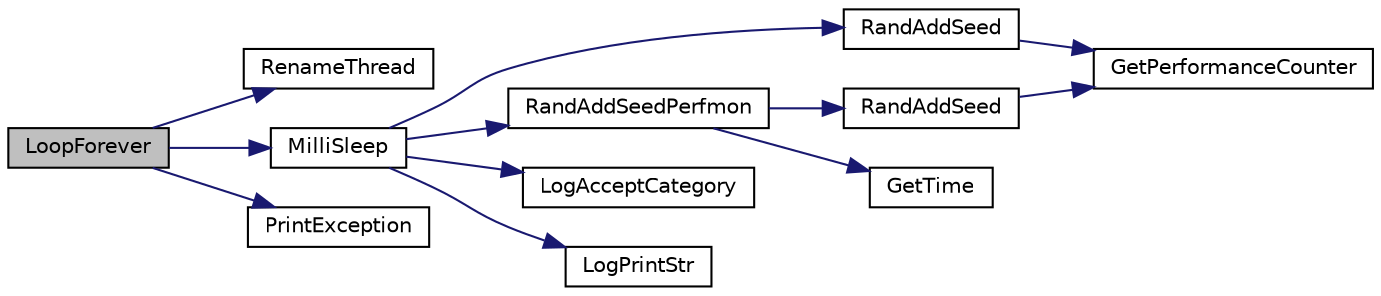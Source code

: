 digraph "LoopForever"
{
  edge [fontname="Helvetica",fontsize="10",labelfontname="Helvetica",labelfontsize="10"];
  node [fontname="Helvetica",fontsize="10",shape=record];
  rankdir="LR";
  Node1042 [label="LoopForever",height=0.2,width=0.4,color="black", fillcolor="grey75", style="filled", fontcolor="black"];
  Node1042 -> Node1043 [color="midnightblue",fontsize="10",style="solid",fontname="Helvetica"];
  Node1043 [label="RenameThread",height=0.2,width=0.4,color="black", fillcolor="white", style="filled",URL="$d8/d3c/util_8h.html#a85fc1244e0bd3c91ee7a1c05ed10ebbb"];
  Node1042 -> Node1044 [color="midnightblue",fontsize="10",style="solid",fontname="Helvetica"];
  Node1044 [label="MilliSleep",height=0.2,width=0.4,color="black", fillcolor="white", style="filled",URL="$d8/d3c/util_8h.html#ac635182d3e845eda4af4fa5ab31609da"];
  Node1044 -> Node1045 [color="midnightblue",fontsize="10",style="solid",fontname="Helvetica"];
  Node1045 [label="RandAddSeed",height=0.2,width=0.4,color="black", fillcolor="white", style="filled",URL="$d8/d3c/util_8h.html#ab699fbdf803610a4e2060fd87787f7e0"];
  Node1045 -> Node1046 [color="midnightblue",fontsize="10",style="solid",fontname="Helvetica"];
  Node1046 [label="GetPerformanceCounter",height=0.2,width=0.4,color="black", fillcolor="white", style="filled",URL="$d8/d3c/util_8h.html#acd4d9988b9bb3f31fddf72a34b2bc37f"];
  Node1044 -> Node1047 [color="midnightblue",fontsize="10",style="solid",fontname="Helvetica"];
  Node1047 [label="RandAddSeedPerfmon",height=0.2,width=0.4,color="black", fillcolor="white", style="filled",URL="$d8/d3c/util_8h.html#a786af12a87491f8dc24351d93b9833b6"];
  Node1047 -> Node1048 [color="midnightblue",fontsize="10",style="solid",fontname="Helvetica"];
  Node1048 [label="RandAddSeed",height=0.2,width=0.4,color="black", fillcolor="white", style="filled",URL="$df/d2d/util_8cpp.html#ab699fbdf803610a4e2060fd87787f7e0"];
  Node1048 -> Node1046 [color="midnightblue",fontsize="10",style="solid",fontname="Helvetica"];
  Node1047 -> Node1049 [color="midnightblue",fontsize="10",style="solid",fontname="Helvetica"];
  Node1049 [label="GetTime",height=0.2,width=0.4,color="black", fillcolor="white", style="filled",URL="$df/d2d/util_8cpp.html#a46fac5fba8ba905b5f9acb364f5d8c6f"];
  Node1044 -> Node1050 [color="midnightblue",fontsize="10",style="solid",fontname="Helvetica"];
  Node1050 [label="LogAcceptCategory",height=0.2,width=0.4,color="black", fillcolor="white", style="filled",URL="$d8/d3c/util_8h.html#a343d2a13efe00125f78d25dafb0a8d98"];
  Node1044 -> Node1051 [color="midnightblue",fontsize="10",style="solid",fontname="Helvetica"];
  Node1051 [label="LogPrintStr",height=0.2,width=0.4,color="black", fillcolor="white", style="filled",URL="$d8/d3c/util_8h.html#afd4c3002b2797c0560adddb6af3ca1da"];
  Node1042 -> Node1052 [color="midnightblue",fontsize="10",style="solid",fontname="Helvetica"];
  Node1052 [label="PrintException",height=0.2,width=0.4,color="black", fillcolor="white", style="filled",URL="$d8/d3c/util_8h.html#a379b2307f40ae5dba4dd56a0156fa36e"];
}
